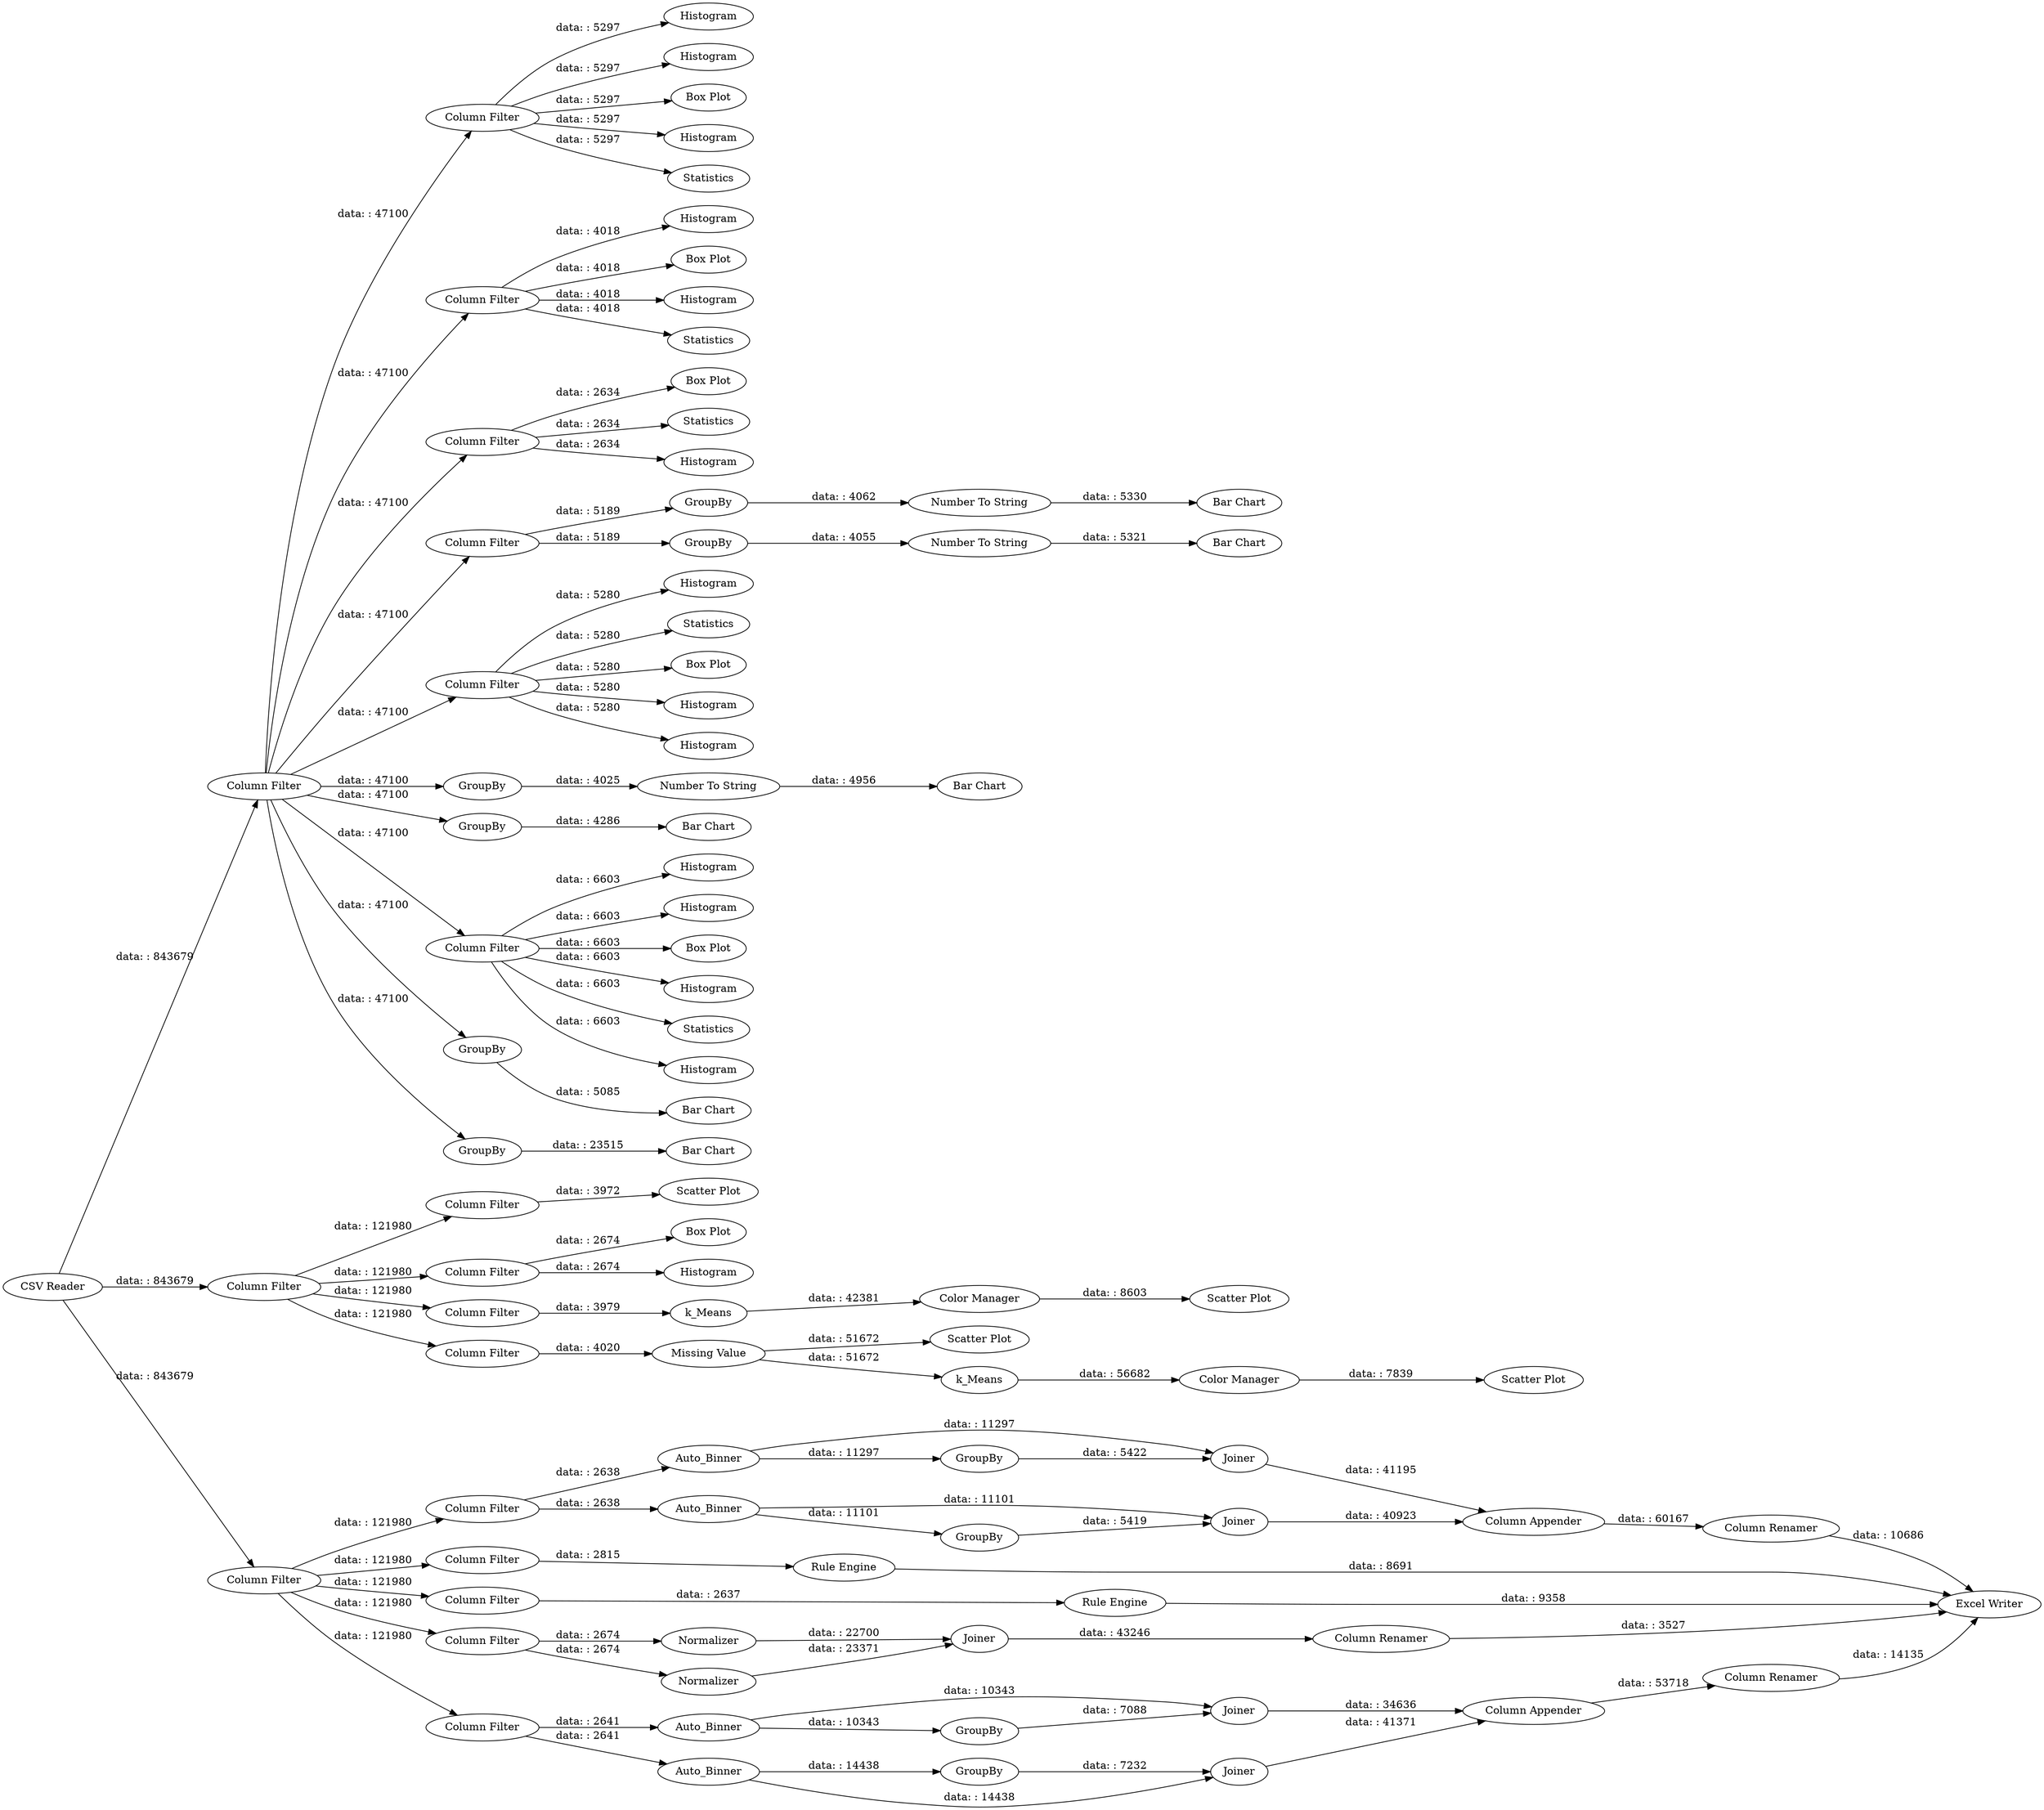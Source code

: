 digraph {
	"-2776696796283749890_41" [label="Excel Writer"]
	"-2776696796283749890_69" [label=Histogram]
	"-2776696796283749890_97" [label=Histogram]
	"-2776696796283749890_18" [label=Auto_Binner]
	"-2776696796283749890_99" [label=Histogram]
	"-2776696796283749890_52" [label=Statistics]
	"-2776696796283749890_54" [label="Box Plot"]
	"-2776696796283749890_85" [label=Histogram]
	"-2776696796283749890_116" [label="Scatter Plot"]
	"-2776696796283749890_27" [label=Joiner]
	"-2776696796283749890_93" [label=Histogram]
	"-2776696796283749890_16" [label=Auto_Binner]
	"-2776696796283749890_102" [label="Box Plot"]
	"-2776696796283749890_112" [label="Column Filter"]
	"-2776696796283749890_33" [label=Joiner]
	"-2776696796283749890_63" [label="Bar Chart"]
	"-2776696796283749890_20" [label="Column Filter"]
	"-2776696796283749890_95" [label="Column Filter"]
	"-2776696796283749890_17" [label=Auto_Binner]
	"-2776696796283749890_36" [label="Column Filter"]
	"-2776696796283749890_98" [label="Box Plot"]
	"-2776696796283749890_44" [label="Column Renamer"]
	"-2776696796283749890_115" [label="Missing Value"]
	"-2776696796283749890_86" [label="Box Plot"]
	"-2776696796283749890_37" [label="Rule Engine"]
	"-2776696796283749890_117" [label="Color Manager"]
	"-2776696796283749890_107" [label="Box Plot"]
	"-2776696796283749890_25" [label=Joiner]
	"-2776696796283749890_47" [label="Number To String"]
	"-2776696796283749890_34" [label="Column Filter"]
	"-2776696796283749890_120" [label="Color Manager"]
	"-2776696796283749890_118" [label="Scatter Plot"]
	"-2776696796283749890_82" [label=Histogram]
	"-2776696796283749890_114" [label=k_Means]
	"-2776696796283749890_75" [label="Bar Chart"]
	"-2776696796283749890_83" [label="Column Filter"]
	"-2776696796283749890_106" [label="Column Filter"]
	"-2776696796283749890_39" [label="Column Appender"]
	"-2776696796283749890_22" [label=Joiner]
	"-2776696796283749890_70" [label=Histogram]
	"-2776696796283749890_104" [label=Statistics]
	"-2776696796283749890_103" [label="Column Filter"]
	"-2776696796283749890_42" [label="Column Renamer"]
	"-2776696796283749890_43" [label="Column Renamer"]
	"-2776696796283749890_94" [label=Histogram]
	"-2776696796283749890_101" [label="Column Filter"]
	"-2776696796283749890_31" [label=Normalizer]
	"-2776696796283749890_23" [label=GroupBy]
	"-2776696796283749890_80" [label="Bar Chart"]
	"-2776696796283749890_19" [label=Auto_Binner]
	"-2776696796283749890_76" [label="Number To String"]
	"-2776696796283749890_46" [label="Bar Chart"]
	"-2776696796283749890_51" [label="Column Filter"]
	"-2776696796283749890_45" [label=GroupBy]
	"-2776696796283749890_50" [label=GroupBy]
	"-2776696796283749890_40" [label="Column Appender"]
	"-2776696796283749890_88" [label=Histogram]
	"-2776696796283749890_92" [label="Box Plot"]
	"-2776696796283749890_4" [label="Column Filter"]
	"-2776696796283749890_26" [label=GroupBy]
	"-2776696796283749890_87" [label=Histogram]
	"-2776696796283749890_78" [label="Number To String"]
	"-2776696796283749890_121" [label="Scatter Plot"]
	"-2776696796283749890_113" [label="Column Filter"]
	"-2776696796283749890_89" [label="Column Filter"]
	"-2776696796283749890_30" [label="Column Filter"]
	"-2776696796283749890_77" [label="Bar Chart"]
	"-2776696796283749890_48" [label="Bar Chart"]
	"-2776696796283749890_74" [label=GroupBy]
	"-2776696796283749890_3" [label="CSV Reader"]
	"-2776696796283749890_109" [label="Column Filter"]
	"-2776696796283749890_111" [label="Column Filter"]
	"-2776696796283749890_105" [label=Histogram]
	"-2776696796283749890_28" [label=GroupBy]
	"-2776696796283749890_119" [label="Scatter Plot"]
	"-2776696796283749890_53" [label=Histogram]
	"-2776696796283749890_15" [label="Column Filter"]
	"-2776696796283749890_110" [label=k_Means]
	"-2776696796283749890_72" [label=GroupBy]
	"-2776696796283749890_35" [label="Rule Engine"]
	"-2776696796283749890_96" [label=Statistics]
	"-2776696796283749890_100" [label="Column Filter"]
	"-2776696796283749890_90" [label=Statistics]
	"-2776696796283749890_21" [label=GroupBy]
	"-2776696796283749890_24" [label=Joiner]
	"-2776696796283749890_64" [label=GroupBy]
	"-2776696796283749890_84" [label=Statistics]
	"-2776696796283749890_79" [label=GroupBy]
	"-2776696796283749890_108" [label=Histogram]
	"-2776696796283749890_32" [label=Normalizer]
	"-2776696796283749890_91" [label=Histogram]
	"-2776696796283749890_50" -> "-2776696796283749890_48" [label="data: : 4286"]
	"-2776696796283749890_117" -> "-2776696796283749890_118" [label="data: : 7839"]
	"-2776696796283749890_18" -> "-2776696796283749890_27" [label="data: : 11297"]
	"-2776696796283749890_21" -> "-2776696796283749890_22" [label="data: : 7088"]
	"-2776696796283749890_4" -> "-2776696796283749890_79" [label="data: : 47100"]
	"-2776696796283749890_112" -> "-2776696796283749890_121" [label="data: : 3972"]
	"-2776696796283749890_51" -> "-2776696796283749890_52" [label="data: : 5280"]
	"-2776696796283749890_89" -> "-2776696796283749890_87" [label="data: : 6603"]
	"-2776696796283749890_43" -> "-2776696796283749890_41" [label="data: : 10686"]
	"-2776696796283749890_33" -> "-2776696796283749890_44" [label="data: : 43246"]
	"-2776696796283749890_19" -> "-2776696796283749890_24" [label="data: : 14438"]
	"-2776696796283749890_4" -> "-2776696796283749890_64" [label="data: : 47100"]
	"-2776696796283749890_95" -> "-2776696796283749890_97" [label="data: : 5297"]
	"-2776696796283749890_113" -> "-2776696796283749890_112" [label="data: : 121980"]
	"-2776696796283749890_78" -> "-2776696796283749890_77" [label="data: : 5330"]
	"-2776696796283749890_101" -> "-2776696796283749890_72" [label="data: : 5189"]
	"-2776696796283749890_3" -> "-2776696796283749890_100" [label="data: : 843679"]
	"-2776696796283749890_115" -> "-2776696796283749890_114" [label="data: : 51672"]
	"-2776696796283749890_83" -> "-2776696796283749890_86" [label="data: : 4018"]
	"-2776696796283749890_100" -> "-2776696796283749890_20" [label="data: : 121980"]
	"-2776696796283749890_4" -> "-2776696796283749890_103" [label="data: : 47100"]
	"-2776696796283749890_37" -> "-2776696796283749890_41" [label="data: : 8691"]
	"-2776696796283749890_24" -> "-2776696796283749890_39" [label="data: : 41371"]
	"-2776696796283749890_26" -> "-2776696796283749890_25" [label="data: : 5419"]
	"-2776696796283749890_64" -> "-2776696796283749890_63" [label="data: : 5085"]
	"-2776696796283749890_95" -> "-2776696796283749890_94" [label="data: : 5297"]
	"-2776696796283749890_100" -> "-2776696796283749890_15" [label="data: : 121980"]
	"-2776696796283749890_95" -> "-2776696796283749890_98" [label="data: : 5297"]
	"-2776696796283749890_3" -> "-2776696796283749890_4" [label="data: : 843679"]
	"-2776696796283749890_89" -> "-2776696796283749890_88" [label="data: : 6603"]
	"-2776696796283749890_15" -> "-2776696796283749890_16" [label="data: : 2641"]
	"-2776696796283749890_113" -> "-2776696796283749890_106" [label="data: : 121980"]
	"-2776696796283749890_22" -> "-2776696796283749890_39" [label="data: : 34636"]
	"-2776696796283749890_111" -> "-2776696796283749890_115" [label="data: : 4020"]
	"-2776696796283749890_32" -> "-2776696796283749890_33" [label="data: : 23371"]
	"-2776696796283749890_83" -> "-2776696796283749890_84" [label="data: : 4018"]
	"-2776696796283749890_89" -> "-2776696796283749890_91" [label="data: : 6603"]
	"-2776696796283749890_44" -> "-2776696796283749890_41" [label="data: : 3527"]
	"-2776696796283749890_40" -> "-2776696796283749890_43" [label="data: : 60167"]
	"-2776696796283749890_23" -> "-2776696796283749890_24" [label="data: : 7232"]
	"-2776696796283749890_4" -> "-2776696796283749890_101" [label="data: : 47100"]
	"-2776696796283749890_31" -> "-2776696796283749890_33" [label="data: : 22700"]
	"-2776696796283749890_106" -> "-2776696796283749890_107" [label="data: : 2674"]
	"-2776696796283749890_109" -> "-2776696796283749890_110" [label="data: : 3979"]
	"-2776696796283749890_4" -> "-2776696796283749890_50" [label="data: : 47100"]
	"-2776696796283749890_110" -> "-2776696796283749890_120" [label="data: : 42381"]
	"-2776696796283749890_51" -> "-2776696796283749890_54" [label="data: : 5280"]
	"-2776696796283749890_79" -> "-2776696796283749890_80" [label="data: : 23515"]
	"-2776696796283749890_106" -> "-2776696796283749890_108" [label="data: : 2674"]
	"-2776696796283749890_4" -> "-2776696796283749890_89" [label="data: : 47100"]
	"-2776696796283749890_15" -> "-2776696796283749890_19" [label="data: : 2641"]
	"-2776696796283749890_100" -> "-2776696796283749890_36" [label="data: : 121980"]
	"-2776696796283749890_19" -> "-2776696796283749890_23" [label="data: : 14438"]
	"-2776696796283749890_17" -> "-2776696796283749890_25" [label="data: : 11101"]
	"-2776696796283749890_120" -> "-2776696796283749890_119" [label="data: : 8603"]
	"-2776696796283749890_51" -> "-2776696796283749890_70" [label="data: : 5280"]
	"-2776696796283749890_113" -> "-2776696796283749890_111" [label="data: : 121980"]
	"-2776696796283749890_115" -> "-2776696796283749890_116" [label="data: : 51672"]
	"-2776696796283749890_83" -> "-2776696796283749890_85" [label="data: : 4018"]
	"-2776696796283749890_18" -> "-2776696796283749890_28" [label="data: : 11297"]
	"-2776696796283749890_100" -> "-2776696796283749890_34" [label="data: : 121980"]
	"-2776696796283749890_72" -> "-2776696796283749890_76" [label="data: : 4055"]
	"-2776696796283749890_100" -> "-2776696796283749890_30" [label="data: : 121980"]
	"-2776696796283749890_42" -> "-2776696796283749890_41" [label="data: : 14135"]
	"-2776696796283749890_51" -> "-2776696796283749890_69" [label="data: : 5280"]
	"-2776696796283749890_113" -> "-2776696796283749890_109" [label="data: : 121980"]
	"-2776696796283749890_20" -> "-2776696796283749890_18" [label="data: : 2638"]
	"-2776696796283749890_103" -> "-2776696796283749890_104" [label="data: : 2634"]
	"-2776696796283749890_89" -> "-2776696796283749890_90" [label="data: : 6603"]
	"-2776696796283749890_36" -> "-2776696796283749890_37" [label="data: : 2815"]
	"-2776696796283749890_45" -> "-2776696796283749890_47" [label="data: : 4025"]
	"-2776696796283749890_103" -> "-2776696796283749890_105" [label="data: : 2634"]
	"-2776696796283749890_17" -> "-2776696796283749890_26" [label="data: : 11101"]
	"-2776696796283749890_95" -> "-2776696796283749890_96" [label="data: : 5297"]
	"-2776696796283749890_27" -> "-2776696796283749890_40" [label="data: : 41195"]
	"-2776696796283749890_51" -> "-2776696796283749890_53" [label="data: : 5280"]
	"-2776696796283749890_47" -> "-2776696796283749890_46" [label="data: : 4956"]
	"-2776696796283749890_34" -> "-2776696796283749890_35" [label="data: : 2637"]
	"-2776696796283749890_25" -> "-2776696796283749890_40" [label="data: : 40923"]
	"-2776696796283749890_95" -> "-2776696796283749890_93" [label="data: : 5297"]
	"-2776696796283749890_28" -> "-2776696796283749890_27" [label="data: : 5422"]
	"-2776696796283749890_30" -> "-2776696796283749890_31" [label="data: : 2674"]
	"-2776696796283749890_4" -> "-2776696796283749890_95" [label="data: : 47100"]
	"-2776696796283749890_39" -> "-2776696796283749890_42" [label="data: : 53718"]
	"-2776696796283749890_89" -> "-2776696796283749890_92" [label="data: : 6603"]
	"-2776696796283749890_114" -> "-2776696796283749890_117" [label="data: : 56682"]
	"-2776696796283749890_16" -> "-2776696796283749890_21" [label="data: : 10343"]
	"-2776696796283749890_3" -> "-2776696796283749890_113" [label="data: : 843679"]
	"-2776696796283749890_103" -> "-2776696796283749890_102" [label="data: : 2634"]
	"-2776696796283749890_4" -> "-2776696796283749890_83" [label="data: : 47100"]
	"-2776696796283749890_20" -> "-2776696796283749890_17" [label="data: : 2638"]
	"-2776696796283749890_4" -> "-2776696796283749890_51" [label="data: : 47100"]
	"-2776696796283749890_83" -> "-2776696796283749890_82" [label="data: : 4018"]
	"-2776696796283749890_16" -> "-2776696796283749890_22" [label="data: : 10343"]
	"-2776696796283749890_35" -> "-2776696796283749890_41" [label="data: : 9358"]
	"-2776696796283749890_74" -> "-2776696796283749890_78" [label="data: : 4062"]
	"-2776696796283749890_30" -> "-2776696796283749890_32" [label="data: : 2674"]
	"-2776696796283749890_4" -> "-2776696796283749890_45" [label="data: : 47100"]
	"-2776696796283749890_89" -> "-2776696796283749890_99" [label="data: : 6603"]
	"-2776696796283749890_101" -> "-2776696796283749890_74" [label="data: : 5189"]
	"-2776696796283749890_76" -> "-2776696796283749890_75" [label="data: : 5321"]
	rankdir=LR
}
